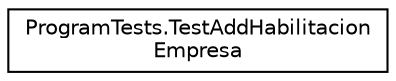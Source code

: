 digraph "Graphical Class Hierarchy"
{
 // INTERACTIVE_SVG=YES
 // LATEX_PDF_SIZE
  edge [fontname="Helvetica",fontsize="10",labelfontname="Helvetica",labelfontsize="10"];
  node [fontname="Helvetica",fontsize="10",shape=record];
  rankdir="LR";
  Node0 [label="ProgramTests.TestAddHabilitacion\lEmpresa",height=0.2,width=0.4,color="black", fillcolor="white", style="filled",URL="$classProgramTests_1_1TestAddHabilitacionEmpresa.html",tooltip="Esta clase prueba el handler de PublicarOferta. Concretamente cuando se toma la ruta de oferta única."];
}
